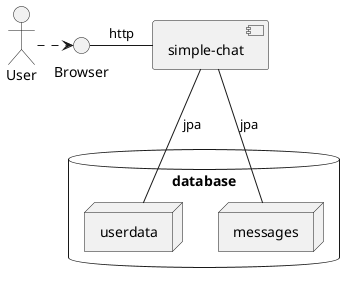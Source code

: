 @startuml
actor User
component "simple-chat" as system
User .> ()Browser
Browser - system:http
database database {
    node userdata
    node messages
}
system - userdata :jpa
system -- messages :jpa
@enduml